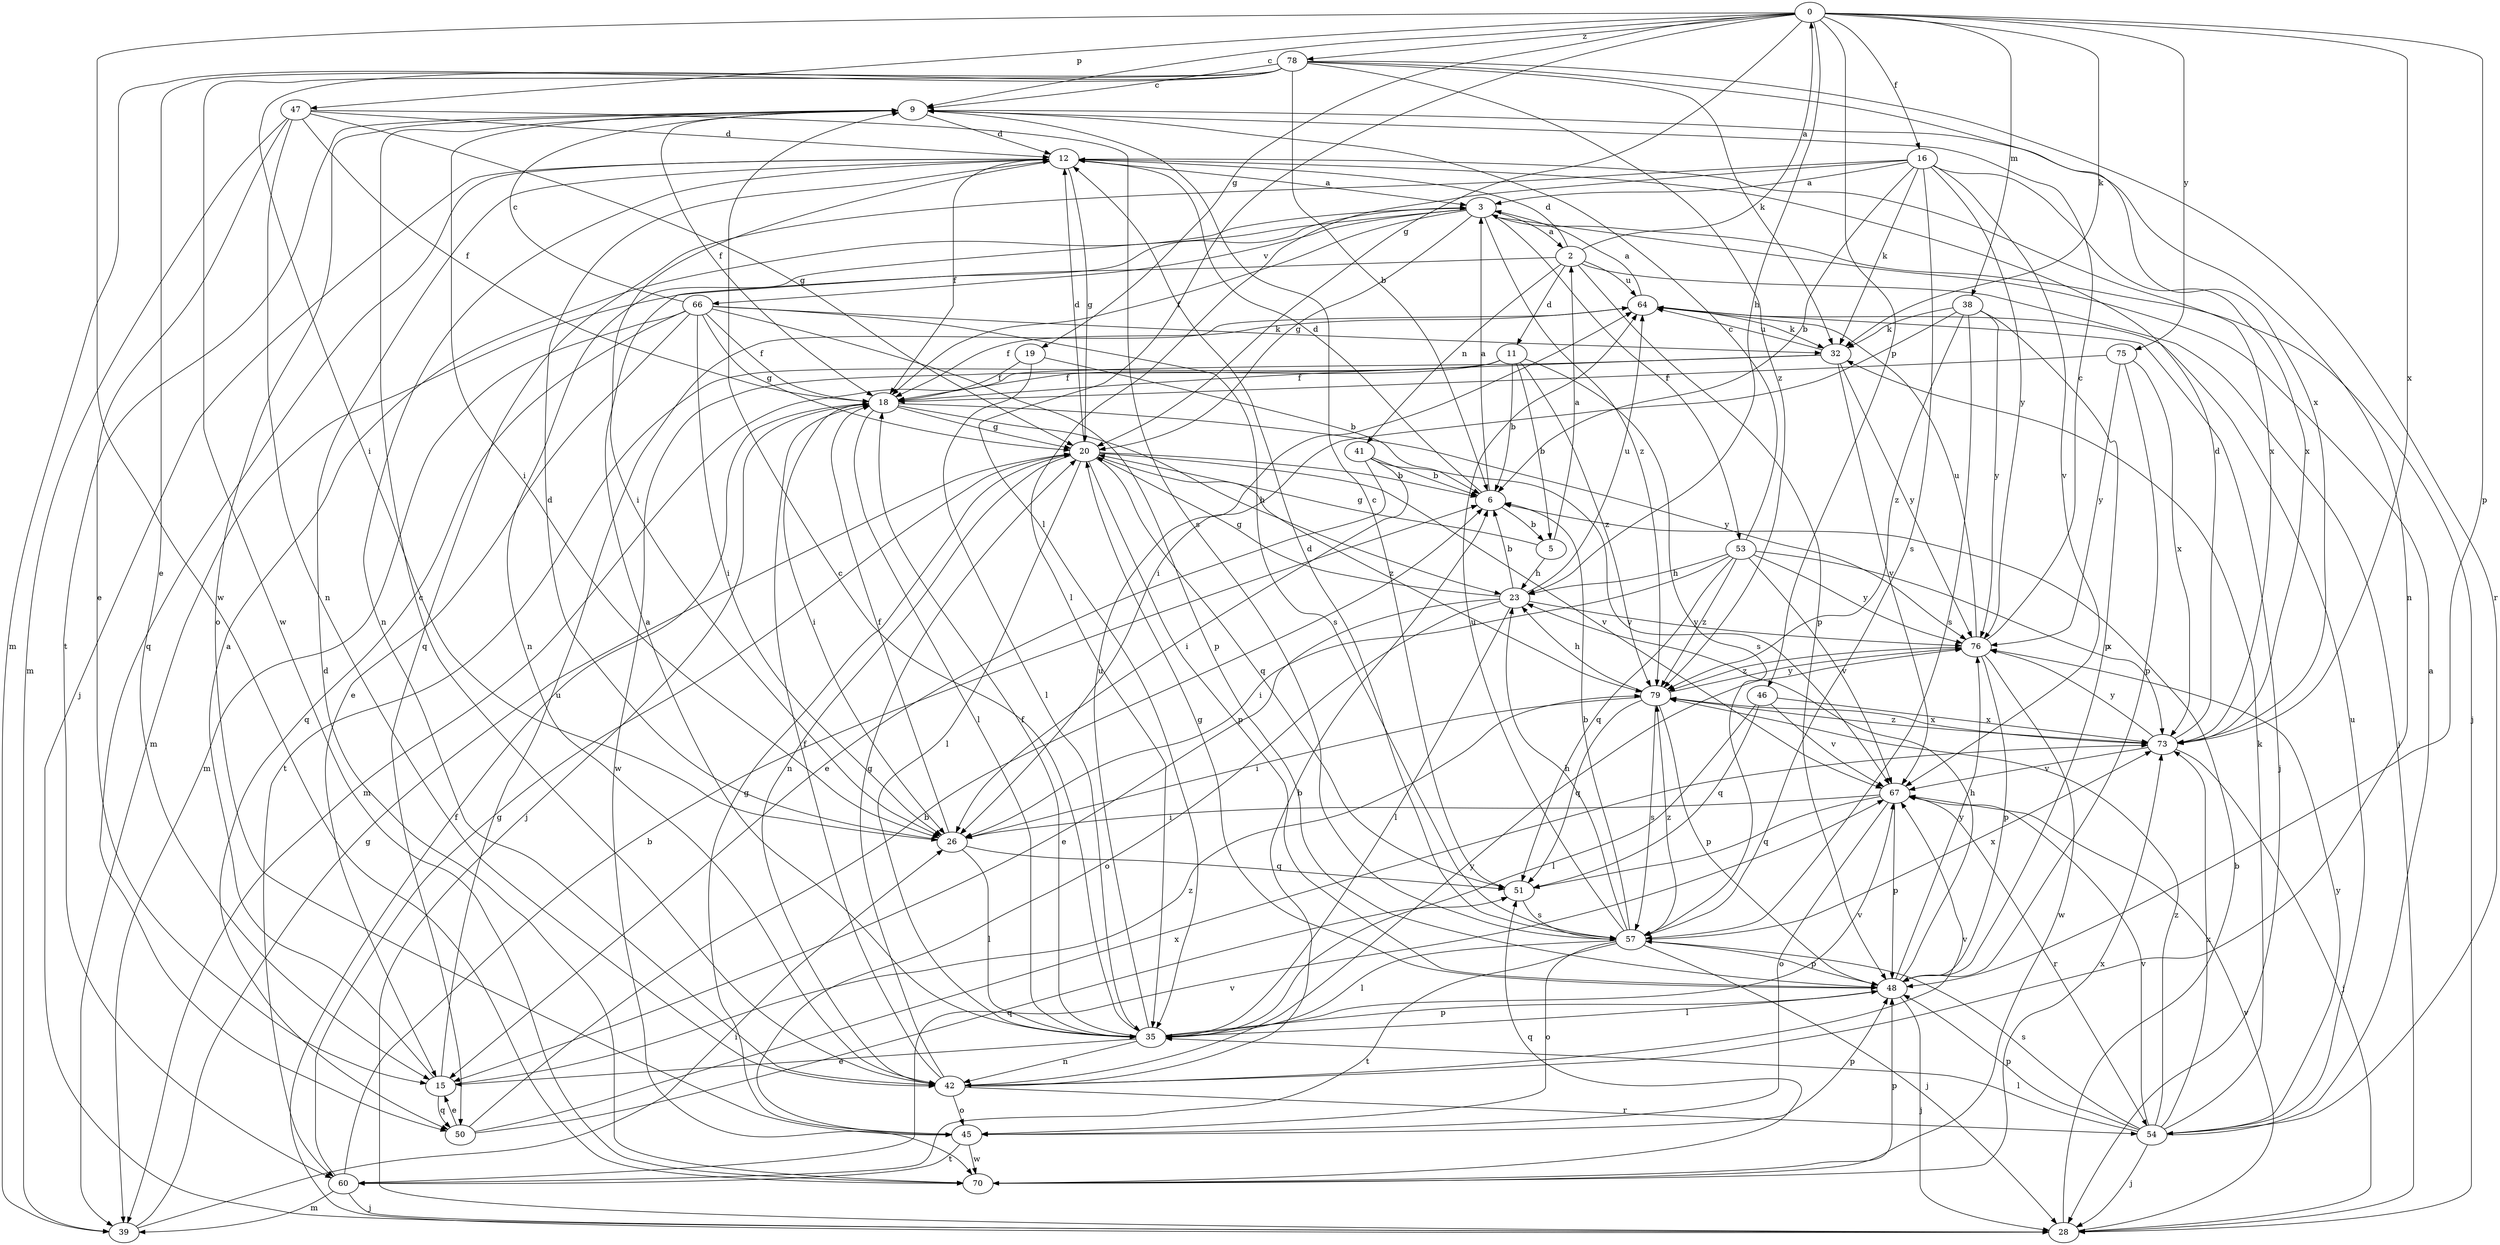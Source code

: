 strict digraph  {
0;
2;
3;
5;
6;
9;
11;
12;
15;
16;
18;
19;
20;
23;
26;
28;
32;
35;
38;
39;
41;
42;
45;
46;
47;
48;
50;
51;
53;
54;
57;
60;
64;
66;
67;
70;
73;
75;
76;
78;
79;
0 -> 9  [label=c];
0 -> 16  [label=f];
0 -> 19  [label=g];
0 -> 20  [label=g];
0 -> 23  [label=h];
0 -> 32  [label=k];
0 -> 35  [label=l];
0 -> 38  [label=m];
0 -> 46  [label=p];
0 -> 47  [label=p];
0 -> 48  [label=p];
0 -> 70  [label=w];
0 -> 73  [label=x];
0 -> 75  [label=y];
0 -> 78  [label=z];
2 -> 0  [label=a];
2 -> 11  [label=d];
2 -> 12  [label=d];
2 -> 28  [label=j];
2 -> 39  [label=m];
2 -> 41  [label=n];
2 -> 48  [label=p];
2 -> 64  [label=u];
3 -> 2  [label=a];
3 -> 18  [label=f];
3 -> 20  [label=g];
3 -> 28  [label=j];
3 -> 42  [label=n];
3 -> 53  [label=r];
3 -> 66  [label=v];
3 -> 79  [label=z];
5 -> 2  [label=a];
5 -> 20  [label=g];
5 -> 23  [label=h];
6 -> 3  [label=a];
6 -> 5  [label=b];
6 -> 12  [label=d];
9 -> 12  [label=d];
9 -> 18  [label=f];
9 -> 26  [label=i];
9 -> 42  [label=n];
9 -> 45  [label=o];
9 -> 60  [label=t];
11 -> 5  [label=b];
11 -> 6  [label=b];
11 -> 18  [label=f];
11 -> 57  [label=s];
11 -> 60  [label=t];
11 -> 70  [label=w];
11 -> 79  [label=z];
12 -> 3  [label=a];
12 -> 18  [label=f];
12 -> 20  [label=g];
12 -> 26  [label=i];
12 -> 28  [label=j];
12 -> 42  [label=n];
12 -> 50  [label=q];
12 -> 73  [label=x];
15 -> 3  [label=a];
15 -> 50  [label=q];
15 -> 64  [label=u];
15 -> 79  [label=z];
16 -> 3  [label=a];
16 -> 6  [label=b];
16 -> 32  [label=k];
16 -> 35  [label=l];
16 -> 50  [label=q];
16 -> 57  [label=s];
16 -> 67  [label=v];
16 -> 73  [label=x];
16 -> 76  [label=y];
18 -> 20  [label=g];
18 -> 23  [label=h];
18 -> 26  [label=i];
18 -> 28  [label=j];
18 -> 35  [label=l];
18 -> 76  [label=y];
19 -> 6  [label=b];
19 -> 18  [label=f];
19 -> 35  [label=l];
20 -> 6  [label=b];
20 -> 12  [label=d];
20 -> 35  [label=l];
20 -> 42  [label=n];
20 -> 48  [label=p];
20 -> 51  [label=q];
20 -> 67  [label=v];
20 -> 79  [label=z];
23 -> 6  [label=b];
23 -> 15  [label=e];
23 -> 20  [label=g];
23 -> 35  [label=l];
23 -> 45  [label=o];
23 -> 64  [label=u];
23 -> 76  [label=y];
26 -> 12  [label=d];
26 -> 18  [label=f];
26 -> 35  [label=l];
26 -> 51  [label=q];
28 -> 6  [label=b];
28 -> 18  [label=f];
28 -> 67  [label=v];
32 -> 18  [label=f];
32 -> 39  [label=m];
32 -> 64  [label=u];
32 -> 67  [label=v];
32 -> 76  [label=y];
35 -> 3  [label=a];
35 -> 9  [label=c];
35 -> 15  [label=e];
35 -> 18  [label=f];
35 -> 42  [label=n];
35 -> 48  [label=p];
35 -> 64  [label=u];
35 -> 67  [label=v];
38 -> 26  [label=i];
38 -> 32  [label=k];
38 -> 48  [label=p];
38 -> 57  [label=s];
38 -> 76  [label=y];
38 -> 79  [label=z];
39 -> 20  [label=g];
39 -> 26  [label=i];
41 -> 6  [label=b];
41 -> 15  [label=e];
41 -> 26  [label=i];
41 -> 67  [label=v];
42 -> 6  [label=b];
42 -> 9  [label=c];
42 -> 18  [label=f];
42 -> 20  [label=g];
42 -> 45  [label=o];
42 -> 54  [label=r];
42 -> 67  [label=v];
42 -> 76  [label=y];
45 -> 20  [label=g];
45 -> 48  [label=p];
45 -> 60  [label=t];
45 -> 70  [label=w];
46 -> 35  [label=l];
46 -> 51  [label=q];
46 -> 67  [label=v];
46 -> 73  [label=x];
47 -> 12  [label=d];
47 -> 15  [label=e];
47 -> 18  [label=f];
47 -> 20  [label=g];
47 -> 39  [label=m];
47 -> 42  [label=n];
47 -> 57  [label=s];
48 -> 20  [label=g];
48 -> 23  [label=h];
48 -> 28  [label=j];
48 -> 35  [label=l];
48 -> 76  [label=y];
50 -> 6  [label=b];
50 -> 15  [label=e];
50 -> 51  [label=q];
50 -> 73  [label=x];
51 -> 9  [label=c];
51 -> 57  [label=s];
53 -> 9  [label=c];
53 -> 23  [label=h];
53 -> 26  [label=i];
53 -> 51  [label=q];
53 -> 67  [label=v];
53 -> 73  [label=x];
53 -> 76  [label=y];
53 -> 79  [label=z];
54 -> 3  [label=a];
54 -> 28  [label=j];
54 -> 32  [label=k];
54 -> 35  [label=l];
54 -> 48  [label=p];
54 -> 57  [label=s];
54 -> 64  [label=u];
54 -> 67  [label=v];
54 -> 73  [label=x];
54 -> 76  [label=y];
54 -> 79  [label=z];
57 -> 6  [label=b];
57 -> 12  [label=d];
57 -> 23  [label=h];
57 -> 28  [label=j];
57 -> 35  [label=l];
57 -> 45  [label=o];
57 -> 48  [label=p];
57 -> 60  [label=t];
57 -> 64  [label=u];
57 -> 73  [label=x];
57 -> 79  [label=z];
60 -> 6  [label=b];
60 -> 20  [label=g];
60 -> 28  [label=j];
60 -> 39  [label=m];
60 -> 67  [label=v];
64 -> 3  [label=a];
64 -> 18  [label=f];
64 -> 28  [label=j];
64 -> 32  [label=k];
66 -> 9  [label=c];
66 -> 15  [label=e];
66 -> 18  [label=f];
66 -> 20  [label=g];
66 -> 26  [label=i];
66 -> 32  [label=k];
66 -> 39  [label=m];
66 -> 48  [label=p];
66 -> 57  [label=s];
66 -> 50  [label=q];
67 -> 26  [label=i];
67 -> 45  [label=o];
67 -> 48  [label=p];
67 -> 51  [label=q];
67 -> 54  [label=r];
70 -> 12  [label=d];
70 -> 48  [label=p];
70 -> 51  [label=q];
70 -> 73  [label=x];
73 -> 12  [label=d];
73 -> 28  [label=j];
73 -> 67  [label=v];
73 -> 76  [label=y];
73 -> 79  [label=z];
75 -> 18  [label=f];
75 -> 48  [label=p];
75 -> 73  [label=x];
75 -> 76  [label=y];
76 -> 9  [label=c];
76 -> 48  [label=p];
76 -> 64  [label=u];
76 -> 70  [label=w];
76 -> 79  [label=z];
78 -> 6  [label=b];
78 -> 9  [label=c];
78 -> 15  [label=e];
78 -> 26  [label=i];
78 -> 32  [label=k];
78 -> 39  [label=m];
78 -> 54  [label=r];
78 -> 70  [label=w];
78 -> 73  [label=x];
78 -> 79  [label=z];
79 -> 23  [label=h];
79 -> 26  [label=i];
79 -> 48  [label=p];
79 -> 51  [label=q];
79 -> 57  [label=s];
79 -> 73  [label=x];
79 -> 76  [label=y];
}
